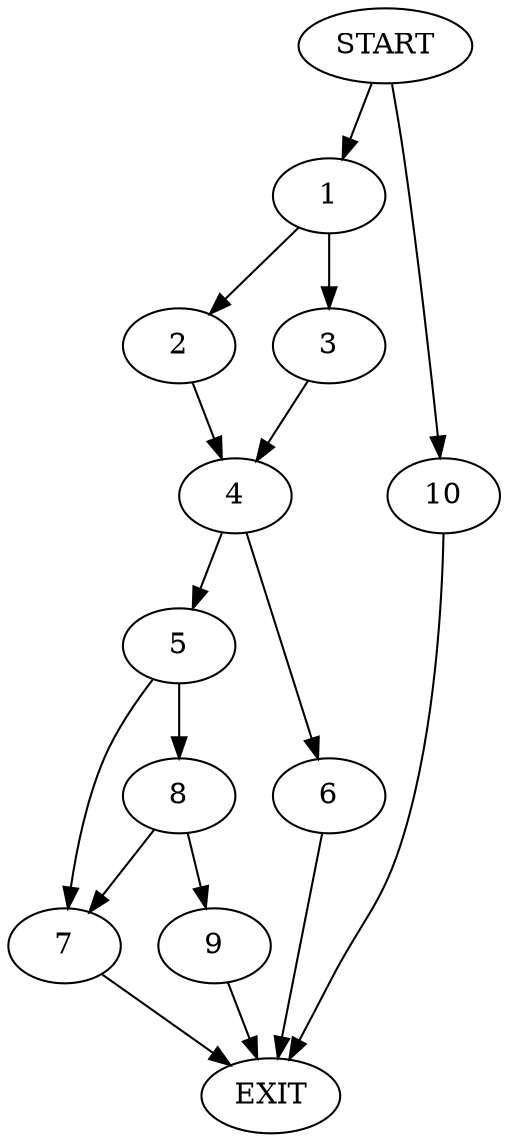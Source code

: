 digraph {
0 [label="START"]
11 [label="EXIT"]
0 -> 1
1 -> 2
1 -> 3
2 -> 4
3 -> 4
4 -> 5
4 -> 6
6 -> 11
5 -> 7
5 -> 8
8 -> 7
8 -> 9
7 -> 11
9 -> 11
0 -> 10
10 -> 11
}
